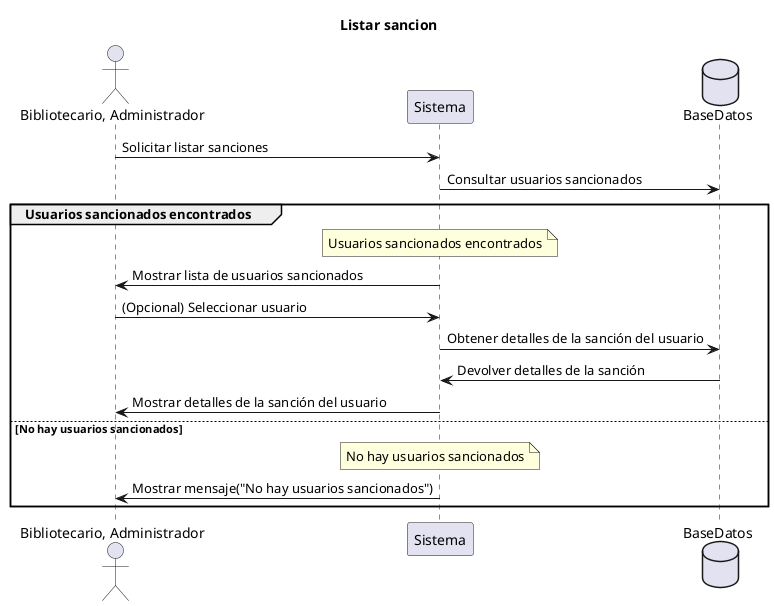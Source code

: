 @startuml
title Listar sancion

actor "Bibliotecario, Administrador" as Administrador
participant Sistema
database BaseDatos

Administrador->Sistema: Solicitar listar sanciones
Sistema->BaseDatos: Consultar usuarios sancionados
group Usuarios sancionados encontrados
    note over Sistema: Usuarios sancionados encontrados
    Sistema->Administrador: Mostrar lista de usuarios sancionados
    Administrador->Sistema: (Opcional) Seleccionar usuario
    Sistema->BaseDatos: Obtener detalles de la sanción del usuario
    BaseDatos->Sistema: Devolver detalles de la sanción
    Sistema->Administrador: Mostrar detalles de la sanción del usuario
else No hay usuarios sancionados
    note over Sistema: No hay usuarios sancionados
    Sistema->Administrador: Mostrar mensaje("No hay usuarios sancionados")
end
@enduml
